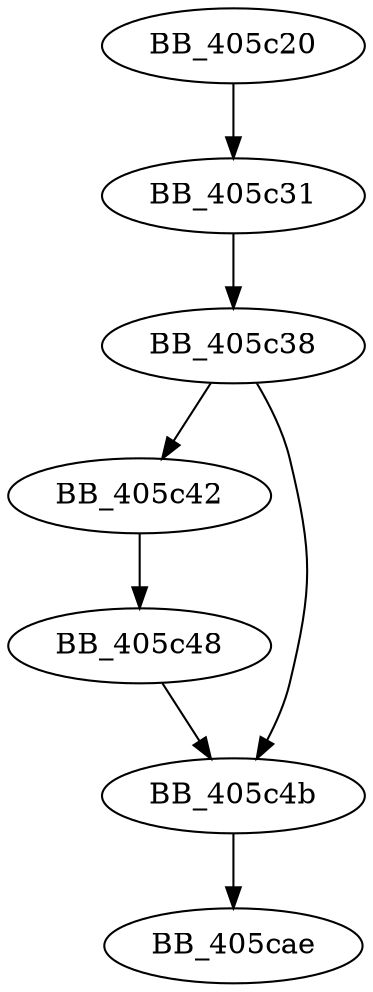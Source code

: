 DiGraph sub_405C20{
BB_405c20->BB_405c31
BB_405c31->BB_405c38
BB_405c38->BB_405c42
BB_405c38->BB_405c4b
BB_405c42->BB_405c48
BB_405c48->BB_405c4b
BB_405c4b->BB_405cae
}
